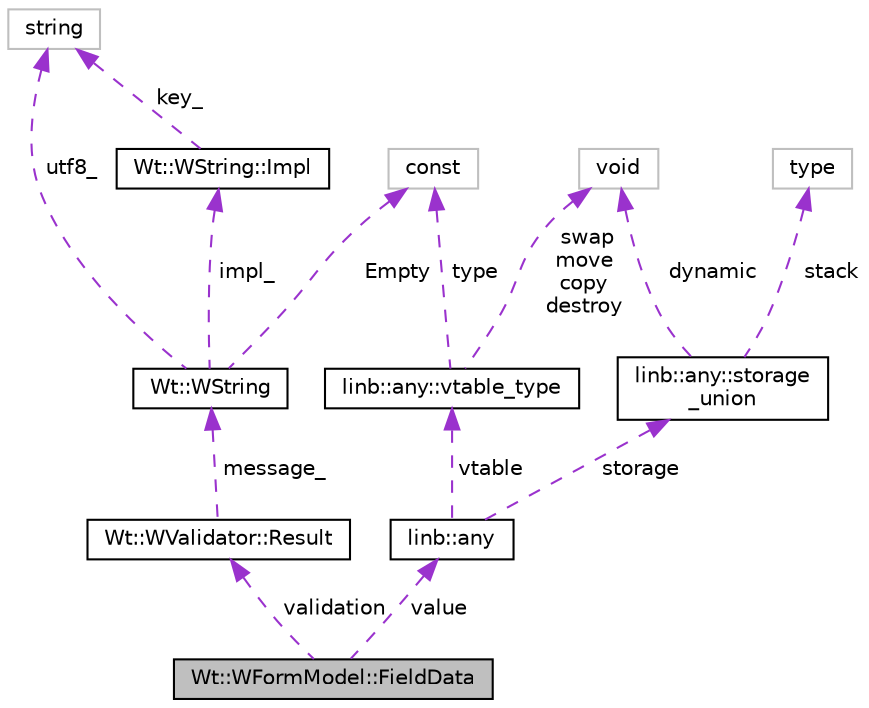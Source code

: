 digraph "Wt::WFormModel::FieldData"
{
 // LATEX_PDF_SIZE
  edge [fontname="Helvetica",fontsize="10",labelfontname="Helvetica",labelfontsize="10"];
  node [fontname="Helvetica",fontsize="10",shape=record];
  Node1 [label="Wt::WFormModel::FieldData",height=0.2,width=0.4,color="black", fillcolor="grey75", style="filled", fontcolor="black",tooltip=" "];
  Node2 -> Node1 [dir="back",color="darkorchid3",fontsize="10",style="dashed",label=" validation" ,fontname="Helvetica"];
  Node2 [label="Wt::WValidator::Result",height=0.2,width=0.4,color="black", fillcolor="white", style="filled",URL="$classWt_1_1WValidator_1_1Result.html",tooltip="A class that holds a validation result."];
  Node3 -> Node2 [dir="back",color="darkorchid3",fontsize="10",style="dashed",label=" message_" ,fontname="Helvetica"];
  Node3 [label="Wt::WString",height=0.2,width=0.4,color="black", fillcolor="white", style="filled",URL="$classWt_1_1WString.html",tooltip="A value class which describes a locale-aware unicode string."];
  Node4 -> Node3 [dir="back",color="darkorchid3",fontsize="10",style="dashed",label=" impl_" ,fontname="Helvetica"];
  Node4 [label="Wt::WString::Impl",height=0.2,width=0.4,color="black", fillcolor="white", style="filled",URL="$structWt_1_1WString_1_1Impl.html",tooltip=" "];
  Node5 -> Node4 [dir="back",color="darkorchid3",fontsize="10",style="dashed",label=" key_" ,fontname="Helvetica"];
  Node5 [label="string",height=0.2,width=0.4,color="grey75", fillcolor="white", style="filled",tooltip=" "];
  Node5 -> Node3 [dir="back",color="darkorchid3",fontsize="10",style="dashed",label=" utf8_" ,fontname="Helvetica"];
  Node6 -> Node3 [dir="back",color="darkorchid3",fontsize="10",style="dashed",label=" Empty" ,fontname="Helvetica"];
  Node6 [label="const",height=0.2,width=0.4,color="grey75", fillcolor="white", style="filled",tooltip=" "];
  Node7 -> Node1 [dir="back",color="darkorchid3",fontsize="10",style="dashed",label=" value" ,fontname="Helvetica"];
  Node7 [label="linb::any",height=0.2,width=0.4,color="black", fillcolor="white", style="filled",URL="$classlinb_1_1any.html",tooltip=" "];
  Node8 -> Node7 [dir="back",color="darkorchid3",fontsize="10",style="dashed",label=" vtable" ,fontname="Helvetica"];
  Node8 [label="linb::any::vtable_type",height=0.2,width=0.4,color="black", fillcolor="white", style="filled",URL="$structlinb_1_1any_1_1vtable__type.html",tooltip="Base VTable specification."];
  Node9 -> Node8 [dir="back",color="darkorchid3",fontsize="10",style="dashed",label=" swap\nmove\ncopy\ndestroy" ,fontname="Helvetica"];
  Node9 [label="void",height=0.2,width=0.4,color="grey75", fillcolor="white", style="filled",tooltip=" "];
  Node6 -> Node8 [dir="back",color="darkorchid3",fontsize="10",style="dashed",label=" type" ,fontname="Helvetica"];
  Node10 -> Node7 [dir="back",color="darkorchid3",fontsize="10",style="dashed",label=" storage" ,fontname="Helvetica"];
  Node10 [label="linb::any::storage\l_union",height=0.2,width=0.4,color="black", fillcolor="white", style="filled",URL="$unionlinb_1_1any_1_1storage__union.html",tooltip=" "];
  Node9 -> Node10 [dir="back",color="darkorchid3",fontsize="10",style="dashed",label=" dynamic" ,fontname="Helvetica"];
  Node11 -> Node10 [dir="back",color="darkorchid3",fontsize="10",style="dashed",label=" stack" ,fontname="Helvetica"];
  Node11 [label="type",height=0.2,width=0.4,color="grey75", fillcolor="white", style="filled",tooltip=" "];
}
